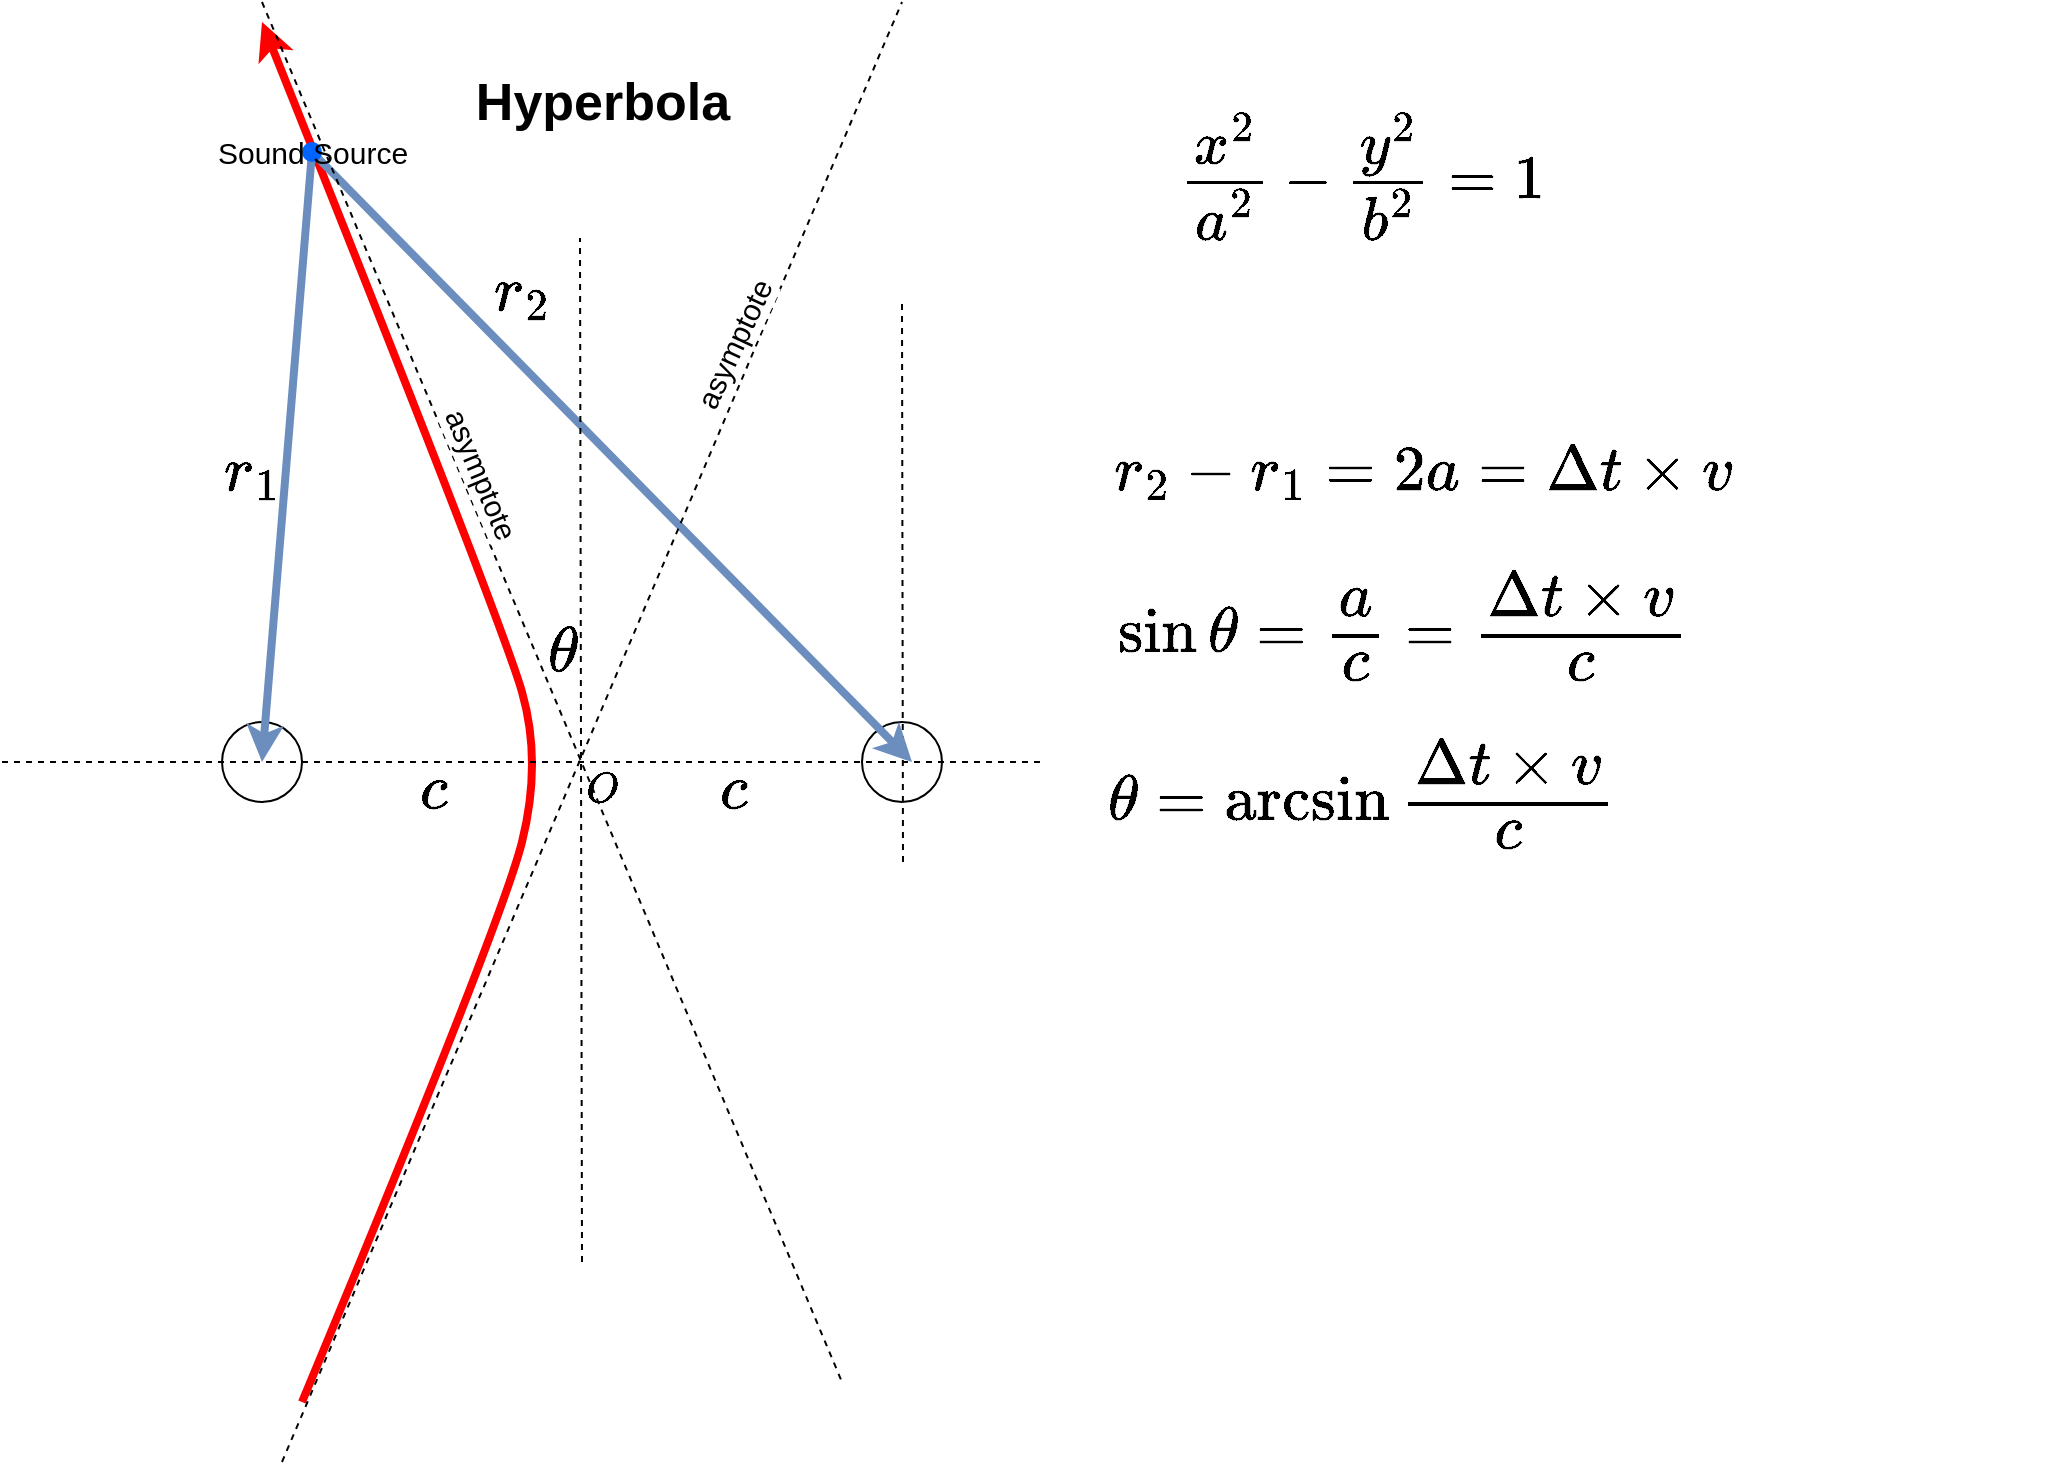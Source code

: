 <mxfile version="22.1.18" type="device">
  <diagram name="Page-1" id="LOawBF8Huj8KaT1qAEuG">
    <mxGraphModel dx="745" dy="845" grid="1" gridSize="10" guides="1" tooltips="1" connect="1" arrows="1" fold="1" page="1" pageScale="1" pageWidth="850" pageHeight="1100" math="1" shadow="0">
      <root>
        <mxCell id="0" />
        <mxCell id="1" parent="0" />
        <mxCell id="0Csx8JLGuW4_EeDwEvlU-20" value="" style="curved=1;endArrow=classic;html=1;rounded=0;strokeColor=#FF0000;strokeWidth=4;" edge="1" parent="1">
          <mxGeometry width="50" height="50" relative="1" as="geometry">
            <mxPoint x="1010" y="790" as="sourcePoint" />
            <mxPoint x="990" y="100" as="targetPoint" />
            <Array as="points">
              <mxPoint x="1110" y="550" />
              <mxPoint x="1130" y="470" />
              <mxPoint x="1110" y="400" />
            </Array>
          </mxGeometry>
        </mxCell>
        <mxCell id="0Csx8JLGuW4_EeDwEvlU-2" value="" style="ellipse;whiteSpace=wrap;html=1;aspect=fixed;fontStyle=1;fontSize=26;" vertex="1" parent="1">
          <mxGeometry x="1290" y="450" width="40" height="40" as="geometry" />
        </mxCell>
        <mxCell id="0Csx8JLGuW4_EeDwEvlU-3" value="" style="ellipse;whiteSpace=wrap;html=1;aspect=fixed;fontSize=26;fontStyle=1" vertex="1" parent="1">
          <mxGeometry x="970" y="450" width="40" height="40" as="geometry" />
        </mxCell>
        <mxCell id="0Csx8JLGuW4_EeDwEvlU-4" value="" style="endArrow=none;dashed=1;html=1;rounded=0;" edge="1" parent="1">
          <mxGeometry width="50" height="50" relative="1" as="geometry">
            <mxPoint x="860" y="470" as="sourcePoint" />
            <mxPoint x="1380" y="470" as="targetPoint" />
          </mxGeometry>
        </mxCell>
        <mxCell id="0Csx8JLGuW4_EeDwEvlU-5" value="" style="endArrow=none;dashed=1;html=1;rounded=0;" edge="1" parent="1">
          <mxGeometry width="50" height="50" relative="1" as="geometry">
            <mxPoint x="1310.5" y="520" as="sourcePoint" />
            <mxPoint x="1310" y="240" as="targetPoint" />
          </mxGeometry>
        </mxCell>
        <mxCell id="0Csx8JLGuW4_EeDwEvlU-6" value="" style="endArrow=classic;html=1;rounded=0;fillColor=#dae8fc;strokeColor=#6c8ebf;strokeWidth=4;exitX=0.5;exitY=0.5;exitDx=0;exitDy=0;exitPerimeter=0;" edge="1" parent="1" source="0Csx8JLGuW4_EeDwEvlU-21">
          <mxGeometry width="50" height="50" relative="1" as="geometry">
            <mxPoint x="1025" y="180" as="sourcePoint" />
            <mxPoint x="1315" y="470" as="targetPoint" />
          </mxGeometry>
        </mxCell>
        <mxCell id="0Csx8JLGuW4_EeDwEvlU-7" value="" style="endArrow=classic;html=1;rounded=0;fillColor=#dae8fc;strokeColor=#6c8ebf;strokeWidth=4;exitX=0.475;exitY=0.8;exitDx=0;exitDy=0;exitPerimeter=0;" edge="1" parent="1" source="0Csx8JLGuW4_EeDwEvlU-21">
          <mxGeometry width="50" height="50" relative="1" as="geometry">
            <mxPoint x="990" y="170" as="sourcePoint" />
            <mxPoint x="990" y="470" as="targetPoint" />
          </mxGeometry>
        </mxCell>
        <mxCell id="0Csx8JLGuW4_EeDwEvlU-8" value="" style="endArrow=none;dashed=1;html=1;rounded=0;" edge="1" parent="1">
          <mxGeometry width="50" height="50" relative="1" as="geometry">
            <mxPoint x="1000" y="820" as="sourcePoint" />
            <mxPoint x="1310" y="90" as="targetPoint" />
          </mxGeometry>
        </mxCell>
        <mxCell id="0Csx8JLGuW4_EeDwEvlU-23" value="asymptote" style="edgeLabel;html=1;align=center;verticalAlign=middle;resizable=0;points=[];rotation=-65;fontSize=15;" vertex="1" connectable="0" parent="0Csx8JLGuW4_EeDwEvlU-8">
          <mxGeometry x="0.525" y="-3" relative="1" as="geometry">
            <mxPoint x="-14" y="-4" as="offset" />
          </mxGeometry>
        </mxCell>
        <mxCell id="0Csx8JLGuW4_EeDwEvlU-10" value="\(\theta\)" style="text;html=1;align=center;verticalAlign=middle;resizable=0;points=[];autosize=1;strokeColor=none;fillColor=none;fontSize=27;fontStyle=0;horizontal=1;" vertex="1" parent="1">
          <mxGeometry x="1080" y="390" width="120" height="50" as="geometry" />
        </mxCell>
        <mxCell id="0Csx8JLGuW4_EeDwEvlU-12" value="" style="endArrow=none;dashed=1;html=1;rounded=0;" edge="1" parent="1">
          <mxGeometry width="50" height="50" relative="1" as="geometry">
            <mxPoint x="1150" y="720" as="sourcePoint" />
            <mxPoint x="1149" y="208" as="targetPoint" />
          </mxGeometry>
        </mxCell>
        <mxCell id="0Csx8JLGuW4_EeDwEvlU-15" value="\(r_1\)" style="text;html=1;align=center;verticalAlign=middle;resizable=0;points=[];autosize=1;strokeColor=none;fillColor=none;fontSize=27;fontStyle=0;horizontal=1;" vertex="1" parent="1">
          <mxGeometry x="935" y="300" width="100" height="50" as="geometry" />
        </mxCell>
        <mxCell id="0Csx8JLGuW4_EeDwEvlU-19" value="" style="endArrow=none;dashed=1;html=1;rounded=0;" edge="1" parent="1">
          <mxGeometry width="50" height="50" relative="1" as="geometry">
            <mxPoint x="990" y="90" as="sourcePoint" />
            <mxPoint x="1280" y="780" as="targetPoint" />
          </mxGeometry>
        </mxCell>
        <mxCell id="0Csx8JLGuW4_EeDwEvlU-24" value="asymptote" style="edgeLabel;html=1;align=center;verticalAlign=middle;resizable=0;points=[];rotation=67.1;fontSize=15;" vertex="1" connectable="0" parent="0Csx8JLGuW4_EeDwEvlU-19">
          <mxGeometry x="-0.347" y="1" relative="1" as="geometry">
            <mxPoint x="14" y="10" as="offset" />
          </mxGeometry>
        </mxCell>
        <mxCell id="0Csx8JLGuW4_EeDwEvlU-21" value="Sound Source" style="shape=ellipse;fillColor=#0065FF;strokeColor=none;html=1;sketch=0;fontSize=15;" vertex="1" parent="1">
          <mxGeometry x="1010" y="160" width="10" height="10" as="geometry" />
        </mxCell>
        <mxCell id="0Csx8JLGuW4_EeDwEvlU-25" value="Hyperbola" style="text;html=1;align=center;verticalAlign=middle;resizable=0;points=[];autosize=1;strokeColor=none;fillColor=none;strokeWidth=5;fontSize=26;fontStyle=1" vertex="1" parent="1">
          <mxGeometry x="1085" y="120" width="150" height="40" as="geometry" />
        </mxCell>
        <mxCell id="0Csx8JLGuW4_EeDwEvlU-27" value="\(r_2\)" style="text;html=1;align=center;verticalAlign=middle;resizable=0;points=[];autosize=1;strokeColor=none;fillColor=none;fontSize=27;fontStyle=0;horizontal=1;" vertex="1" parent="1">
          <mxGeometry x="1070" y="210" width="100" height="50" as="geometry" />
        </mxCell>
        <mxCell id="0Csx8JLGuW4_EeDwEvlU-28" value="\(r_2-r_1=2a=\Delta t \times v\)" style="text;html=1;align=center;verticalAlign=middle;resizable=0;points=[];autosize=1;strokeColor=none;fillColor=none;fontSize=27;fontStyle=0;horizontal=1;" vertex="1" parent="1">
          <mxGeometry x="1375" y="300" width="390" height="50" as="geometry" />
        </mxCell>
        <mxCell id="0Csx8JLGuW4_EeDwEvlU-30" value="\(\sin \theta = \cfrac{a}{c}=\cfrac{\Delta t \times v}{c}\)" style="text;html=1;align=center;verticalAlign=middle;resizable=0;points=[];autosize=1;strokeColor=none;fillColor=none;fontSize=27;fontStyle=0;horizontal=1;" vertex="1" parent="1">
          <mxGeometry x="1235" y="380" width="650" height="50" as="geometry" />
        </mxCell>
        <mxCell id="0Csx8JLGuW4_EeDwEvlU-32" value="\(c\)" style="text;html=1;align=center;verticalAlign=middle;resizable=0;points=[];autosize=1;strokeColor=none;fillColor=none;fontSize=27;fontStyle=0;horizontal=1;" vertex="1" parent="1">
          <mxGeometry x="1190" y="459.06" width="70" height="50" as="geometry" />
        </mxCell>
        <mxCell id="0Csx8JLGuW4_EeDwEvlU-33" value="\(c\)" style="text;html=1;align=center;verticalAlign=middle;resizable=0;points=[];autosize=1;strokeColor=none;fillColor=none;fontSize=27;fontStyle=0;horizontal=1;" vertex="1" parent="1">
          <mxGeometry x="1040" y="459.06" width="70" height="50" as="geometry" />
        </mxCell>
        <mxCell id="0Csx8JLGuW4_EeDwEvlU-34" value="\(O\)" style="text;html=1;align=center;verticalAlign=middle;resizable=0;points=[];autosize=1;strokeColor=none;fillColor=none;fontSize=18;fontStyle=0;horizontal=1;" vertex="1" parent="1">
          <mxGeometry x="1130" y="464.06" width="60" height="40" as="geometry" />
        </mxCell>
        <mxCell id="0Csx8JLGuW4_EeDwEvlU-37" value="\(\cfrac{x^2}{a^2}-\cfrac{y^2}{b^2}=1\)" style="text;html=1;align=center;verticalAlign=middle;resizable=0;points=[];autosize=1;strokeColor=none;fillColor=none;fontSize=26;" vertex="1" parent="1">
          <mxGeometry x="1315" y="160" width="450" height="40" as="geometry" />
        </mxCell>
        <mxCell id="0Csx8JLGuW4_EeDwEvlU-38" value="\(\theta=\arcsin \cfrac{\Delta t \times v}{c}\)" style="text;html=1;align=center;verticalAlign=middle;resizable=0;points=[];autosize=1;strokeColor=none;fillColor=none;fontSize=27;" vertex="1" parent="1">
          <mxGeometry x="1275" y="464.06" width="530" height="50" as="geometry" />
        </mxCell>
      </root>
    </mxGraphModel>
  </diagram>
</mxfile>
